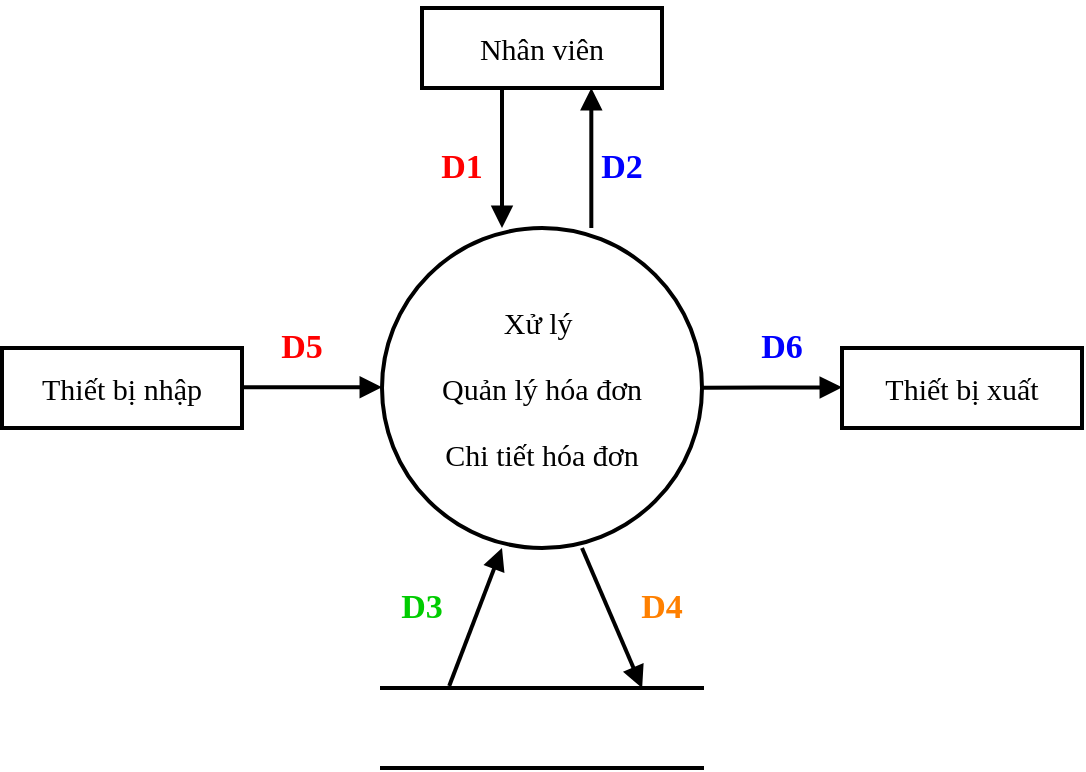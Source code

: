 <mxfile version="13.8.8" type="device"><diagram id="t-P80CdfCpkdoyVRp0Ju" name="Page-1"><mxGraphModel dx="118" dy="480" grid="0" gridSize="10" guides="1" tooltips="1" connect="1" arrows="1" fold="1" page="0" pageScale="1" pageWidth="827" pageHeight="1169" math="0" shadow="0"><root><mxCell id="0"/><mxCell id="1" parent="0"/><mxCell id="MVnwVu0T7SqaEnsaQS4A-35" value="&lt;pre style=&quot;font-size: 15px&quot;&gt;&lt;font face=&quot;Times New Roman&quot; style=&quot;font-size: 15px&quot;&gt;Thiết bị nhập&lt;/font&gt;&lt;/pre&gt;" style="rounded=0;whiteSpace=wrap;html=1;strokeWidth=2;fontSize=15;" parent="1" vertex="1"><mxGeometry x="450" y="560" width="120" height="40" as="geometry"/></mxCell><mxCell id="MVnwVu0T7SqaEnsaQS4A-36" value="&lt;pre style=&quot;font-size: 15px&quot;&gt;&lt;font face=&quot;Times New Roman&quot;&gt;Thiết bị xuất&lt;/font&gt;&lt;/pre&gt;" style="rounded=0;whiteSpace=wrap;html=1;strokeWidth=2;" parent="1" vertex="1"><mxGeometry x="870" y="560" width="120" height="40" as="geometry"/></mxCell><mxCell id="MVnwVu0T7SqaEnsaQS4A-37" value="&lt;pre style=&quot;font-size: 15px&quot;&gt;&lt;font face=&quot;Times New Roman&quot;&gt;Nhân viên&lt;/font&gt;&lt;/pre&gt;" style="rounded=0;whiteSpace=wrap;html=1;strokeWidth=2;" parent="1" vertex="1"><mxGeometry x="660" y="390" width="120" height="40" as="geometry"/></mxCell><mxCell id="MVnwVu0T7SqaEnsaQS4A-38" value="&lt;pre style=&quot;font-size: 15px&quot;&gt;&lt;pre&gt;&lt;font face=&quot;Times New Roman&quot;&gt;Xử lý &lt;/font&gt;&lt;/pre&gt;&lt;pre&gt;&lt;font face=&quot;Times New Roman&quot;&gt;Quản lý hóa đơn&lt;/font&gt;&lt;/pre&gt;&lt;pre&gt;&lt;font face=&quot;Times New Roman&quot;&gt;Chi tiết hóa đơn&lt;/font&gt;&lt;/pre&gt;&lt;/pre&gt;" style="strokeWidth=2;html=1;shape=mxgraph.flowchart.start_1;whiteSpace=wrap;fontSize=15;" parent="1" vertex="1"><mxGeometry x="640" y="500" width="160" height="160" as="geometry"/></mxCell><mxCell id="MVnwVu0T7SqaEnsaQS4A-39" value="" style="endArrow=block;endFill=1;endSize=6;html=1;strokeWidth=2;" parent="1" edge="1"><mxGeometry width="100" relative="1" as="geometry"><mxPoint x="570" y="579.66" as="sourcePoint"/><mxPoint x="640" y="579.66" as="targetPoint"/></mxGeometry></mxCell><mxCell id="MVnwVu0T7SqaEnsaQS4A-40" value="" style="endArrow=block;endFill=1;endSize=6;html=1;strokeWidth=2;" parent="1" edge="1"><mxGeometry width="100" relative="1" as="geometry"><mxPoint x="800" y="579.9" as="sourcePoint"/><mxPoint x="870" y="579.66" as="targetPoint"/></mxGeometry></mxCell><mxCell id="MVnwVu0T7SqaEnsaQS4A-41" value="" style="endArrow=block;endFill=1;endSize=6;html=1;strokeWidth=2;" parent="1" edge="1"><mxGeometry width="100" relative="1" as="geometry"><mxPoint x="700" y="430" as="sourcePoint"/><mxPoint x="700" y="500" as="targetPoint"/></mxGeometry></mxCell><mxCell id="MVnwVu0T7SqaEnsaQS4A-42" value="" style="endArrow=block;endFill=1;endSize=6;html=1;strokeWidth=2;" parent="1" edge="1"><mxGeometry width="100" relative="1" as="geometry"><mxPoint x="744.66" y="500" as="sourcePoint"/><mxPoint x="744.66" y="430" as="targetPoint"/></mxGeometry></mxCell><mxCell id="MVnwVu0T7SqaEnsaQS4A-43" value="" style="html=1;dashed=0;whitespace=wrap;shape=partialRectangle;right=0;left=0;strokeWidth=2;" parent="1" vertex="1"><mxGeometry x="640" y="730" width="160" height="40" as="geometry"/></mxCell><mxCell id="MVnwVu0T7SqaEnsaQS4A-44" value="" style="endArrow=block;endFill=1;endSize=6;html=1;exitX=0.21;exitY=-0.026;exitDx=0;exitDy=0;exitPerimeter=0;strokeWidth=2;" parent="1" source="MVnwVu0T7SqaEnsaQS4A-43" edge="1"><mxGeometry width="100" relative="1" as="geometry"><mxPoint x="700" y="730" as="sourcePoint"/><mxPoint x="700" y="660" as="targetPoint"/></mxGeometry></mxCell><mxCell id="MVnwVu0T7SqaEnsaQS4A-45" value="" style="endArrow=block;endFill=1;endSize=6;html=1;entryX=0.813;entryY=0;entryDx=0;entryDy=0;entryPerimeter=0;strokeWidth=2;" parent="1" target="MVnwVu0T7SqaEnsaQS4A-43" edge="1"><mxGeometry width="100" relative="1" as="geometry"><mxPoint x="740" y="660" as="sourcePoint"/><mxPoint x="740" y="730" as="targetPoint"/></mxGeometry></mxCell><mxCell id="MVnwVu0T7SqaEnsaQS4A-46" value="&lt;font face=&quot;Times New Roman&quot; color=&quot;#0000ff&quot;&gt;&lt;span style=&quot;font-size: 17px&quot;&gt;D6&lt;/span&gt;&lt;/font&gt;" style="text;html=1;strokeColor=none;fillColor=none;align=center;verticalAlign=middle;whiteSpace=wrap;rounded=0;fontSize=16;fontStyle=1" parent="1" vertex="1"><mxGeometry x="820" y="550" width="40" height="20" as="geometry"/></mxCell><mxCell id="MVnwVu0T7SqaEnsaQS4A-47" value="&lt;font face=&quot;Times New Roman&quot; color=&quot;#ff0000&quot;&gt;&lt;span style=&quot;font-size: 17px&quot;&gt;D5&lt;/span&gt;&lt;/font&gt;" style="text;html=1;strokeColor=none;fillColor=none;align=center;verticalAlign=middle;whiteSpace=wrap;rounded=0;fontSize=16;fontStyle=1" parent="1" vertex="1"><mxGeometry x="580" y="550" width="40" height="20" as="geometry"/></mxCell><mxCell id="MVnwVu0T7SqaEnsaQS4A-48" value="&lt;font face=&quot;Times New Roman&quot; color=&quot;#ff0000&quot;&gt;&lt;span style=&quot;font-size: 17px&quot;&gt;D1&lt;/span&gt;&lt;/font&gt;" style="text;html=1;strokeColor=none;fillColor=none;align=center;verticalAlign=middle;whiteSpace=wrap;rounded=0;fontSize=16;fontStyle=1" parent="1" vertex="1"><mxGeometry x="660" y="460" width="40" height="20" as="geometry"/></mxCell><mxCell id="MVnwVu0T7SqaEnsaQS4A-49" value="&lt;font face=&quot;Times New Roman&quot; color=&quot;#0000ff&quot;&gt;&lt;span style=&quot;font-size: 17px&quot;&gt;D2&lt;/span&gt;&lt;/font&gt;" style="text;html=1;strokeColor=none;fillColor=none;align=center;verticalAlign=middle;whiteSpace=wrap;rounded=0;fontSize=16;fontStyle=1" parent="1" vertex="1"><mxGeometry x="740" y="460" width="40" height="20" as="geometry"/></mxCell><mxCell id="MVnwVu0T7SqaEnsaQS4A-50" value="&lt;font face=&quot;Times New Roman&quot; color=&quot;#00cc00&quot;&gt;&lt;span style=&quot;font-size: 17px&quot;&gt;D3&lt;/span&gt;&lt;/font&gt;" style="text;html=1;strokeColor=none;fillColor=none;align=center;verticalAlign=middle;whiteSpace=wrap;rounded=0;fontSize=16;fontStyle=1" parent="1" vertex="1"><mxGeometry x="640" y="680" width="40" height="20" as="geometry"/></mxCell><mxCell id="MVnwVu0T7SqaEnsaQS4A-51" value="&lt;font face=&quot;Times New Roman&quot; color=&quot;#ff8000&quot;&gt;&lt;span style=&quot;font-size: 17px&quot;&gt;D4&lt;/span&gt;&lt;/font&gt;" style="text;html=1;strokeColor=none;fillColor=none;align=center;verticalAlign=middle;whiteSpace=wrap;rounded=0;fontSize=16;fontStyle=1" parent="1" vertex="1"><mxGeometry x="760" y="680" width="40" height="20" as="geometry"/></mxCell></root></mxGraphModel></diagram></mxfile>